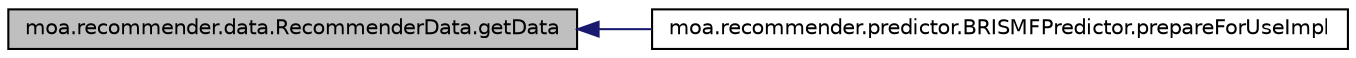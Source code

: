 digraph G
{
  edge [fontname="Helvetica",fontsize="10",labelfontname="Helvetica",labelfontsize="10"];
  node [fontname="Helvetica",fontsize="10",shape=record];
  rankdir=LR;
  Node1 [label="moa.recommender.data.RecommenderData.getData",height=0.2,width=0.4,color="black", fillcolor="grey75", style="filled" fontcolor="black"];
  Node1 -> Node2 [dir=back,color="midnightblue",fontsize="10",style="solid",fontname="Helvetica"];
  Node2 [label="moa.recommender.predictor.BRISMFPredictor.prepareForUseImpl",height=0.2,width=0.4,color="black", fillcolor="white", style="filled",URL="$classmoa_1_1recommender_1_1predictor_1_1BRISMFPredictor.html#ab03403cffa0963f48c6311c875bdeacb",tooltip="This method describes the implementation of how to prepare this object for use."];
}
